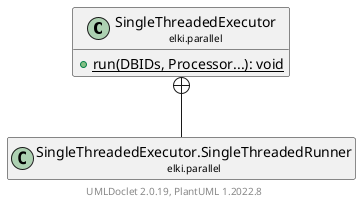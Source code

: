 @startuml
    remove .*\.(Instance|Par|Parameterizer|Factory)$
    set namespaceSeparator none
    hide empty fields
    hide empty methods

    class "<size:14>SingleThreadedExecutor\n<size:10>elki.parallel" as elki.parallel.SingleThreadedExecutor [[SingleThreadedExecutor.html]] {
        {static} +run(DBIDs, Processor...): void
    }
    class "<size:14>SingleThreadedExecutor.SingleThreadedRunner\n<size:10>elki.parallel" as elki.parallel.SingleThreadedExecutor.SingleThreadedRunner [[SingleThreadedExecutor.SingleThreadedRunner.html]]

    elki.parallel.SingleThreadedExecutor +-- elki.parallel.SingleThreadedExecutor.SingleThreadedRunner

    center footer UMLDoclet 2.0.19, PlantUML 1.2022.8
@enduml

